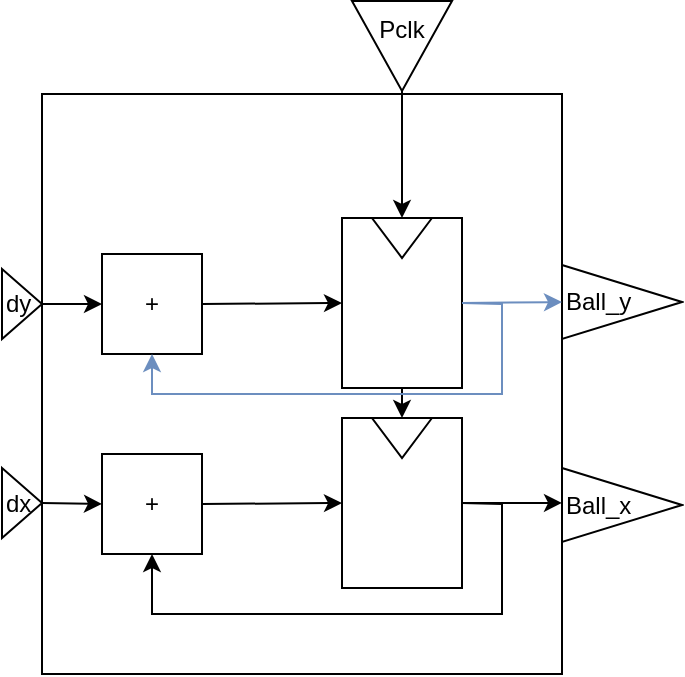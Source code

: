 <mxfile version="12.3.9" type="google" pages="1"><diagram id="pADYcdSbjcD8YUdyrv7u" name="Page-1"><mxGraphModel dx="488" dy="249" grid="1" gridSize="10" guides="1" tooltips="1" connect="1" arrows="1" fold="1" page="1" pageScale="1" pageWidth="850" pageHeight="1100" math="0" shadow="0"><root><mxCell id="0"/><mxCell id="1" parent="0"/><mxCell id="oN3-c-tfeDypA1PGXdun-1" value="" style="rounded=0;whiteSpace=wrap;html=1;" vertex="1" parent="1"><mxGeometry x="290" y="150" width="260" height="290" as="geometry"/></mxCell><mxCell id="oN3-c-tfeDypA1PGXdun-3" value="+" style="rounded=0;whiteSpace=wrap;html=1;" vertex="1" parent="1"><mxGeometry x="320" y="230" width="50" height="50" as="geometry"/></mxCell><mxCell id="oN3-c-tfeDypA1PGXdun-5" value="+" style="rounded=0;whiteSpace=wrap;html=1;" vertex="1" parent="1"><mxGeometry x="320" y="330" width="50" height="50" as="geometry"/></mxCell><mxCell id="oN3-c-tfeDypA1PGXdun-10" value="dy" style="triangle;whiteSpace=wrap;html=1;align=left;" vertex="1" parent="1"><mxGeometry x="270" y="237.5" width="20" height="35" as="geometry"/></mxCell><mxCell id="oN3-c-tfeDypA1PGXdun-11" value="dx" style="triangle;whiteSpace=wrap;html=1;align=left;" vertex="1" parent="1"><mxGeometry x="270" y="337" width="20" height="35" as="geometry"/></mxCell><mxCell id="oN3-c-tfeDypA1PGXdun-12" value="" style="endArrow=classic;html=1;entryX=0;entryY=0.5;entryDx=0;entryDy=0;exitX=1;exitY=0.5;exitDx=0;exitDy=0;" edge="1" parent="1" source="oN3-c-tfeDypA1PGXdun-10" target="oN3-c-tfeDypA1PGXdun-3"><mxGeometry width="50" height="50" relative="1" as="geometry"><mxPoint x="150" y="620" as="sourcePoint"/><mxPoint x="200" y="570" as="targetPoint"/></mxGeometry></mxCell><mxCell id="oN3-c-tfeDypA1PGXdun-13" value="" style="endArrow=classic;html=1;exitX=1;exitY=0.5;exitDx=0;exitDy=0;entryX=0;entryY=0.5;entryDx=0;entryDy=0;" edge="1" parent="1" source="oN3-c-tfeDypA1PGXdun-11" target="oN3-c-tfeDypA1PGXdun-5"><mxGeometry width="50" height="50" relative="1" as="geometry"><mxPoint x="100" y="360" as="sourcePoint"/><mxPoint x="150" y="310" as="targetPoint"/></mxGeometry></mxCell><mxCell id="oN3-c-tfeDypA1PGXdun-14" value="" style="rounded=0;whiteSpace=wrap;html=1;align=left;" vertex="1" parent="1"><mxGeometry x="440" y="212" width="60" height="85" as="geometry"/></mxCell><mxCell id="oN3-c-tfeDypA1PGXdun-15" value="" style="triangle;whiteSpace=wrap;html=1;align=left;rotation=90;" vertex="1" parent="1"><mxGeometry x="460" y="207" width="20" height="30" as="geometry"/></mxCell><mxCell id="oN3-c-tfeDypA1PGXdun-16" value="" style="rounded=0;whiteSpace=wrap;html=1;align=left;" vertex="1" parent="1"><mxGeometry x="440" y="312" width="60" height="85" as="geometry"/></mxCell><mxCell id="oN3-c-tfeDypA1PGXdun-17" value="" style="triangle;whiteSpace=wrap;html=1;align=left;rotation=90;" vertex="1" parent="1"><mxGeometry x="460" y="307" width="20" height="30" as="geometry"/></mxCell><mxCell id="oN3-c-tfeDypA1PGXdun-18" value="" style="endArrow=classic;html=1;entryX=0;entryY=0.5;entryDx=0;entryDy=0;exitX=1;exitY=0.5;exitDx=0;exitDy=0;" edge="1" parent="1" source="oN3-c-tfeDypA1PGXdun-19" target="oN3-c-tfeDypA1PGXdun-15"><mxGeometry width="50" height="50" relative="1" as="geometry"><mxPoint x="470" y="120" as="sourcePoint"/><mxPoint x="510" y="50" as="targetPoint"/></mxGeometry></mxCell><mxCell id="oN3-c-tfeDypA1PGXdun-19" value="Pclk" style="triangle;whiteSpace=wrap;html=1;align=center;rotation=90;horizontal=0;verticalAlign=top;" vertex="1" parent="1"><mxGeometry x="447.5" y="101" width="45" height="50" as="geometry"/></mxCell><mxCell id="oN3-c-tfeDypA1PGXdun-22" value="" style="endArrow=classic;html=1;entryX=0;entryY=0.5;entryDx=0;entryDy=0;exitX=0.5;exitY=1;exitDx=0;exitDy=0;" edge="1" parent="1" source="oN3-c-tfeDypA1PGXdun-14" target="oN3-c-tfeDypA1PGXdun-17"><mxGeometry width="50" height="50" relative="1" as="geometry"><mxPoint x="380" y="290" as="sourcePoint"/><mxPoint x="430" y="240" as="targetPoint"/></mxGeometry></mxCell><mxCell id="oN3-c-tfeDypA1PGXdun-23" value="" style="endArrow=classic;html=1;exitX=1;exitY=0.5;exitDx=0;exitDy=0;entryX=0;entryY=0.5;entryDx=0;entryDy=0;" edge="1" parent="1" source="oN3-c-tfeDypA1PGXdun-3" target="oN3-c-tfeDypA1PGXdun-14"><mxGeometry width="50" height="50" relative="1" as="geometry"><mxPoint x="370" y="320" as="sourcePoint"/><mxPoint x="420" y="270" as="targetPoint"/></mxGeometry></mxCell><mxCell id="oN3-c-tfeDypA1PGXdun-24" value="" style="endArrow=classic;html=1;exitX=1;exitY=0.5;exitDx=0;exitDy=0;entryX=0;entryY=0.5;entryDx=0;entryDy=0;" edge="1" parent="1" source="oN3-c-tfeDypA1PGXdun-5" target="oN3-c-tfeDypA1PGXdun-16"><mxGeometry width="50" height="50" relative="1" as="geometry"><mxPoint x="360" y="340" as="sourcePoint"/><mxPoint x="410" y="290" as="targetPoint"/></mxGeometry></mxCell><mxCell id="oN3-c-tfeDypA1PGXdun-25" value="Ball_y" style="triangle;whiteSpace=wrap;html=1;align=left;" vertex="1" parent="1"><mxGeometry x="550" y="235.5" width="60" height="37" as="geometry"/></mxCell><mxCell id="oN3-c-tfeDypA1PGXdun-27" value="Ball_x" style="triangle;whiteSpace=wrap;html=1;align=left;" vertex="1" parent="1"><mxGeometry x="550" y="337" width="60" height="37" as="geometry"/></mxCell><mxCell id="oN3-c-tfeDypA1PGXdun-28" value="" style="endArrow=classic;html=1;exitX=1;exitY=0.5;exitDx=0;exitDy=0;entryX=0;entryY=0.5;entryDx=0;entryDy=0;fillColor=#dae8fc;strokeColor=#6c8ebf;" edge="1" parent="1" source="oN3-c-tfeDypA1PGXdun-14" target="oN3-c-tfeDypA1PGXdun-25"><mxGeometry width="50" height="50" relative="1" as="geometry"><mxPoint x="680" y="330" as="sourcePoint"/><mxPoint x="730" y="280" as="targetPoint"/></mxGeometry></mxCell><mxCell id="oN3-c-tfeDypA1PGXdun-29" value="" style="endArrow=classic;html=1;exitX=1;exitY=0.5;exitDx=0;exitDy=0;entryX=1;entryY=0.705;entryDx=0;entryDy=0;entryPerimeter=0;" edge="1" parent="1" source="oN3-c-tfeDypA1PGXdun-16" target="oN3-c-tfeDypA1PGXdun-1"><mxGeometry width="50" height="50" relative="1" as="geometry"><mxPoint x="660" y="340" as="sourcePoint"/><mxPoint x="710" y="290" as="targetPoint"/></mxGeometry></mxCell><mxCell id="oN3-c-tfeDypA1PGXdun-30" value="" style="endArrow=classic;html=1;exitX=1;exitY=0.5;exitDx=0;exitDy=0;entryX=0.5;entryY=1;entryDx=0;entryDy=0;rounded=0;fillColor=#dae8fc;strokeColor=#6c8ebf;" edge="1" parent="1" source="oN3-c-tfeDypA1PGXdun-14" target="oN3-c-tfeDypA1PGXdun-3"><mxGeometry width="50" height="50" relative="1" as="geometry"><mxPoint x="700" y="300" as="sourcePoint"/><mxPoint x="750" y="250" as="targetPoint"/><Array as="points"><mxPoint x="520" y="255"/><mxPoint x="520" y="300"/><mxPoint x="345" y="300"/></Array></mxGeometry></mxCell><mxCell id="oN3-c-tfeDypA1PGXdun-31" value="" style="endArrow=classic;html=1;exitX=1;exitY=0.5;exitDx=0;exitDy=0;entryX=0.5;entryY=1;entryDx=0;entryDy=0;rounded=0;" edge="1" parent="1" source="oN3-c-tfeDypA1PGXdun-16" target="oN3-c-tfeDypA1PGXdun-5"><mxGeometry width="50" height="50" relative="1" as="geometry"><mxPoint x="610" y="420" as="sourcePoint"/><mxPoint x="660" y="370" as="targetPoint"/><Array as="points"><mxPoint x="520" y="355"/><mxPoint x="520" y="410"/><mxPoint x="345" y="410"/></Array></mxGeometry></mxCell></root></mxGraphModel></diagram></mxfile>